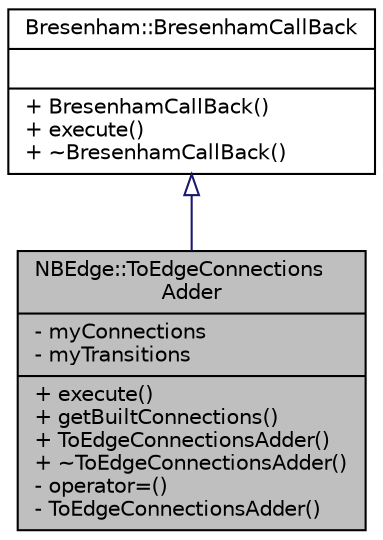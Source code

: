 digraph "NBEdge::ToEdgeConnectionsAdder"
{
  edge [fontname="Helvetica",fontsize="10",labelfontname="Helvetica",labelfontsize="10"];
  node [fontname="Helvetica",fontsize="10",shape=record];
  Node0 [label="{NBEdge::ToEdgeConnections\lAdder\n|- myConnections\l- myTransitions\l|+ execute()\l+ getBuiltConnections()\l+ ToEdgeConnectionsAdder()\l+ ~ToEdgeConnectionsAdder()\l- operator=()\l- ToEdgeConnectionsAdder()\l}",height=0.2,width=0.4,color="black", fillcolor="grey75", style="filled", fontcolor="black"];
  Node1 -> Node0 [dir="back",color="midnightblue",fontsize="10",style="solid",arrowtail="onormal",fontname="Helvetica"];
  Node1 [label="{Bresenham::BresenhamCallBack\n||+ BresenhamCallBack()\l+ execute()\l+ ~BresenhamCallBack()\l}",height=0.2,width=0.4,color="black", fillcolor="white", style="filled",URL="$d4/db4/class_bresenham_1_1_bresenham_call_back.html"];
}
